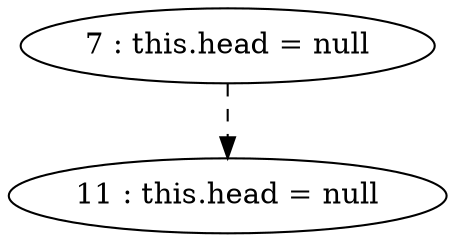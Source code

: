 digraph G {
"7 : this.head = null"
"7 : this.head = null" -> "11 : this.head = null" [style=dashed]
"11 : this.head = null"
}